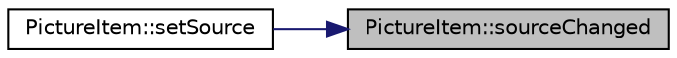 digraph "PictureItem::sourceChanged"
{
 // LATEX_PDF_SIZE
  edge [fontname="Helvetica",fontsize="10",labelfontname="Helvetica",labelfontsize="10"];
  node [fontname="Helvetica",fontsize="10",shape=record];
  rankdir="RL";
  Node1 [label="PictureItem::sourceChanged",height=0.2,width=0.4,color="black", fillcolor="grey75", style="filled", fontcolor="black",tooltip=" "];
  Node1 -> Node2 [dir="back",color="midnightblue",fontsize="10",style="solid",fontname="Helvetica"];
  Node2 [label="PictureItem::setSource",height=0.2,width=0.4,color="black", fillcolor="white", style="filled",URL="$class_picture_item.html#aa29b22df546d7d10548e5c380050bd7d",tooltip=" "];
}
